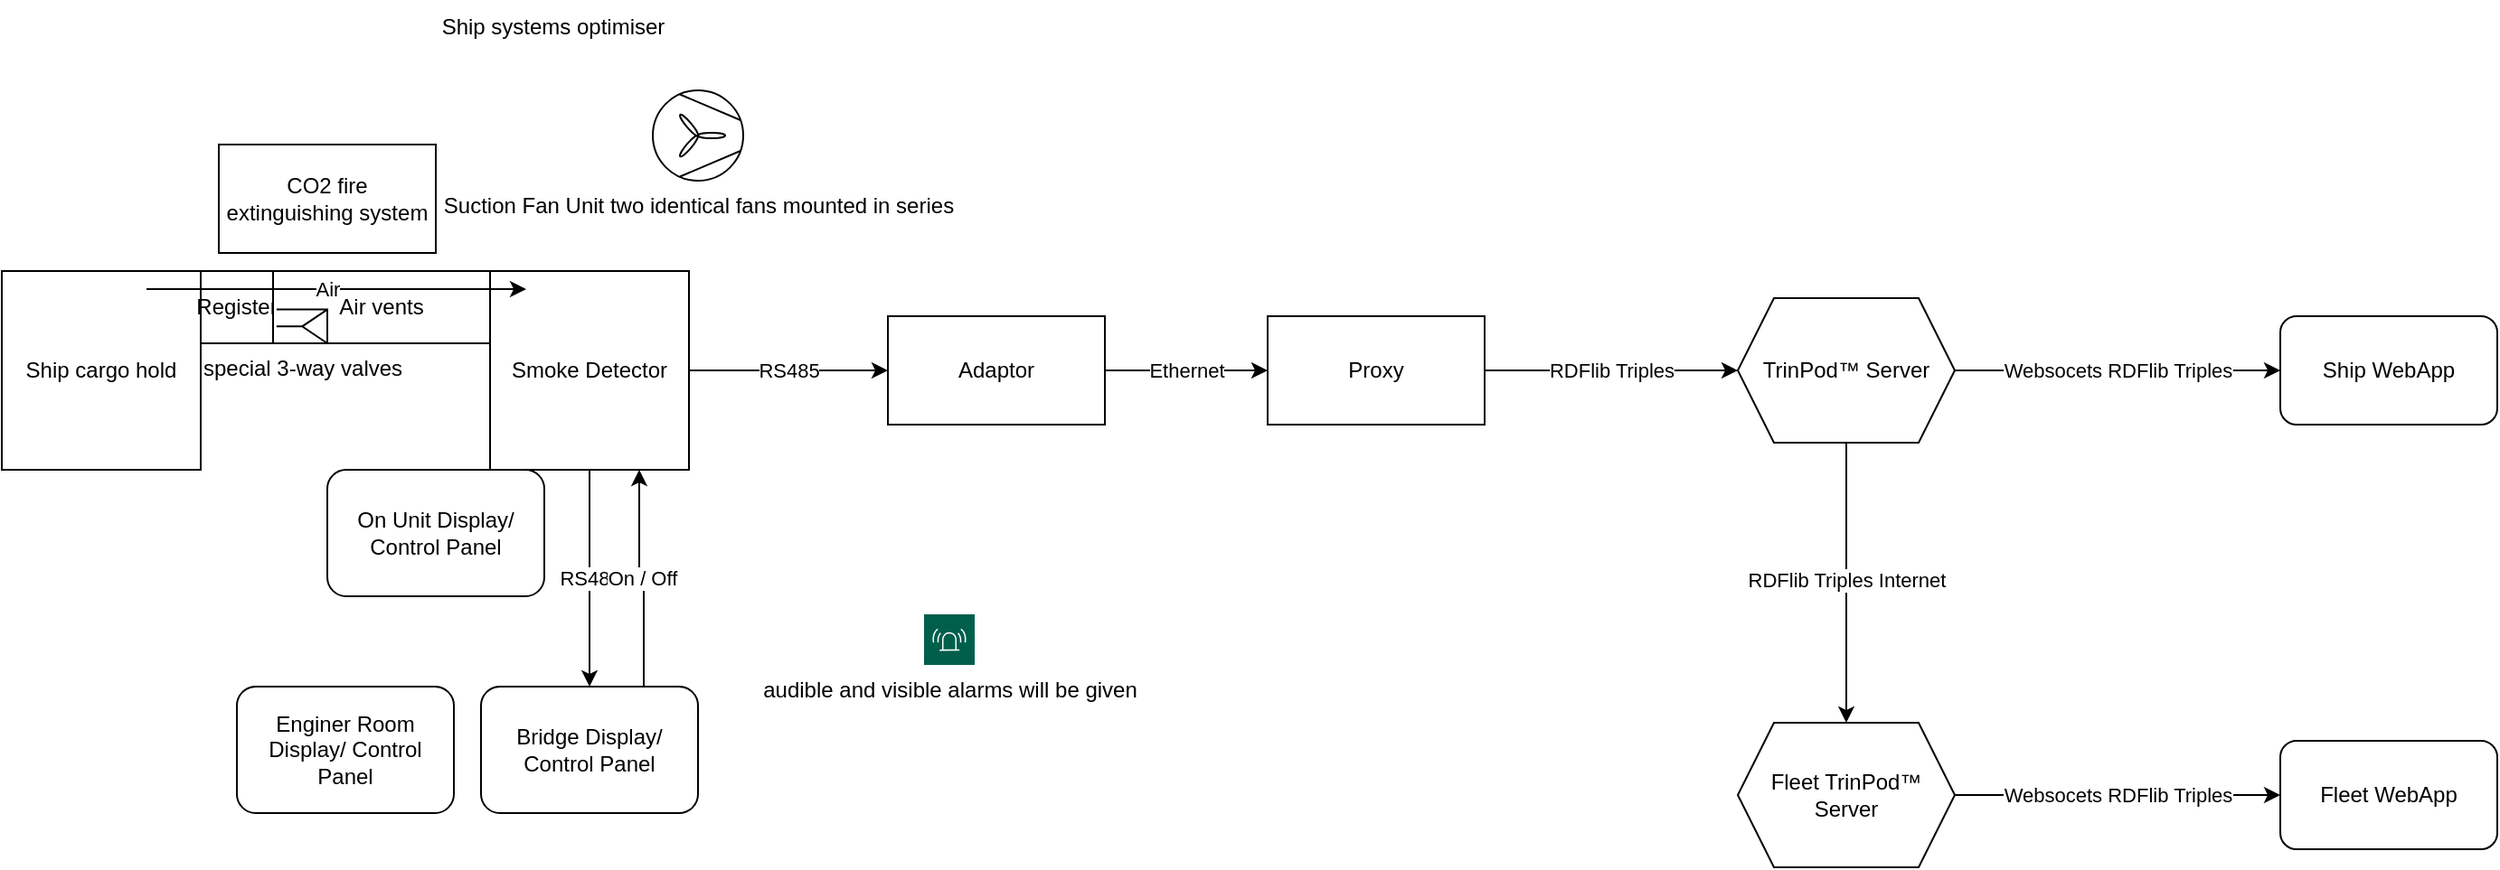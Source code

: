 <mxfile version="23.0.2" type="device">
  <diagram name="Page-1" id="Y0vAsx5ezTW01maDcpaE">
    <mxGraphModel dx="1300" dy="886" grid="1" gridSize="10" guides="1" tooltips="1" connect="1" arrows="1" fold="1" page="1" pageScale="1" pageWidth="2339" pageHeight="3300" math="0" shadow="0">
      <root>
        <mxCell id="0" />
        <mxCell id="1" value="Ports and Connectors" parent="0" />
        <mxCell id="oriv23ejQ34eOIF7qntC-1" value="Ship&amp;nbsp;cargo hold" style="whiteSpace=wrap;html=1;aspect=fixed;" parent="1" vertex="1">
          <mxGeometry x="50" y="250" width="110" height="110" as="geometry" />
        </mxCell>
        <mxCell id="oriv23ejQ34eOIF7qntC-2" value="Register" style="whiteSpace=wrap;html=1;aspect=fixed;" parent="1" vertex="1">
          <mxGeometry x="160" y="250" width="40" height="40" as="geometry" />
        </mxCell>
        <mxCell id="oriv23ejQ34eOIF7qntC-3" value="Air vents" style="rounded=0;whiteSpace=wrap;html=1;" parent="1" vertex="1">
          <mxGeometry x="200" y="250" width="120" height="40" as="geometry" />
        </mxCell>
        <mxCell id="oriv23ejQ34eOIF7qntC-8" value="RS485" style="edgeStyle=orthogonalEdgeStyle;rounded=0;orthogonalLoop=1;jettySize=auto;html=1;" parent="1" source="oriv23ejQ34eOIF7qntC-4" target="oriv23ejQ34eOIF7qntC-7" edge="1">
          <mxGeometry relative="1" as="geometry" />
        </mxCell>
        <mxCell id="oriv23ejQ34eOIF7qntC-14" value="RS485" style="edgeStyle=orthogonalEdgeStyle;rounded=0;orthogonalLoop=1;jettySize=auto;html=1;entryX=0.5;entryY=0;entryDx=0;entryDy=0;" parent="1" source="oriv23ejQ34eOIF7qntC-4" target="oriv23ejQ34eOIF7qntC-30" edge="1">
          <mxGeometry relative="1" as="geometry">
            <mxPoint x="375" y="465" as="targetPoint" />
          </mxGeometry>
        </mxCell>
        <mxCell id="oriv23ejQ34eOIF7qntC-4" value="Smoke Detector" style="whiteSpace=wrap;html=1;aspect=fixed;" parent="1" vertex="1">
          <mxGeometry x="320" y="250" width="110" height="110" as="geometry" />
        </mxCell>
        <mxCell id="oriv23ejQ34eOIF7qntC-6" value="Air" style="endArrow=classic;html=1;rounded=0;" parent="1" edge="1">
          <mxGeometry x="-0.048" width="50" height="50" relative="1" as="geometry">
            <mxPoint x="130" y="260" as="sourcePoint" />
            <mxPoint x="340" y="260" as="targetPoint" />
            <mxPoint as="offset" />
          </mxGeometry>
        </mxCell>
        <mxCell id="0cYp9eGCAT91XubLjyGx-4" value="Ethernet" style="edgeStyle=orthogonalEdgeStyle;rounded=0;orthogonalLoop=1;jettySize=auto;html=1;" parent="1" source="oriv23ejQ34eOIF7qntC-7" target="0cYp9eGCAT91XubLjyGx-3" edge="1">
          <mxGeometry relative="1" as="geometry" />
        </mxCell>
        <mxCell id="oriv23ejQ34eOIF7qntC-7" value="Adaptor" style="whiteSpace=wrap;html=1;" parent="1" vertex="1">
          <mxGeometry x="540" y="275" width="120" height="60" as="geometry" />
        </mxCell>
        <mxCell id="oriv23ejQ34eOIF7qntC-12" value="RDFlib Triples" style="edgeStyle=orthogonalEdgeStyle;rounded=0;orthogonalLoop=1;jettySize=auto;html=1;" parent="1" source="0cYp9eGCAT91XubLjyGx-3" target="oriv23ejQ34eOIF7qntC-11" edge="1">
          <mxGeometry relative="1" as="geometry">
            <mxPoint x="910" y="310" as="sourcePoint" />
          </mxGeometry>
        </mxCell>
        <mxCell id="oriv23ejQ34eOIF7qntC-20" value="Websocets RDFlib Triples" style="edgeStyle=orthogonalEdgeStyle;rounded=0;orthogonalLoop=1;jettySize=auto;html=1;" parent="1" source="oriv23ejQ34eOIF7qntC-11" target="oriv23ejQ34eOIF7qntC-16" edge="1">
          <mxGeometry relative="1" as="geometry">
            <mxPoint as="offset" />
          </mxGeometry>
        </mxCell>
        <mxCell id="oriv23ejQ34eOIF7qntC-24" value="" style="edgeStyle=orthogonalEdgeStyle;rounded=0;orthogonalLoop=1;jettySize=auto;html=1;" parent="1" source="oriv23ejQ34eOIF7qntC-11" target="oriv23ejQ34eOIF7qntC-23" edge="1">
          <mxGeometry relative="1" as="geometry" />
        </mxCell>
        <mxCell id="oriv23ejQ34eOIF7qntC-25" value="RDFlib Triples Internet" style="edgeLabel;html=1;align=center;verticalAlign=middle;resizable=0;points=[];" parent="oriv23ejQ34eOIF7qntC-24" vertex="1" connectable="0">
          <mxGeometry x="-0.025" relative="1" as="geometry">
            <mxPoint as="offset" />
          </mxGeometry>
        </mxCell>
        <mxCell id="oriv23ejQ34eOIF7qntC-11" value="TrinPod™ Server" style="shape=hexagon;perimeter=hexagonPerimeter2;whiteSpace=wrap;html=1;fixedSize=1;" parent="1" vertex="1">
          <mxGeometry x="1010" y="265" width="120" height="80" as="geometry" />
        </mxCell>
        <mxCell id="oriv23ejQ34eOIF7qntC-16" value="Ship WebApp" style="rounded=1;whiteSpace=wrap;html=1;" parent="1" vertex="1">
          <mxGeometry x="1310" y="275" width="120" height="60" as="geometry" />
        </mxCell>
        <mxCell id="oriv23ejQ34eOIF7qntC-23" value="Fleet TrinPod™ Server" style="shape=hexagon;perimeter=hexagonPerimeter2;whiteSpace=wrap;html=1;fixedSize=1;" parent="1" vertex="1">
          <mxGeometry x="1010" y="500" width="120" height="80" as="geometry" />
        </mxCell>
        <mxCell id="oriv23ejQ34eOIF7qntC-26" value="Websocets RDFlib Triples" style="edgeStyle=orthogonalEdgeStyle;rounded=0;orthogonalLoop=1;jettySize=auto;html=1;exitX=1;exitY=0.5;exitDx=0;exitDy=0;" parent="1" source="oriv23ejQ34eOIF7qntC-23" target="oriv23ejQ34eOIF7qntC-27" edge="1">
          <mxGeometry relative="1" as="geometry">
            <mxPoint x="1130" y="530" as="sourcePoint" />
            <mxPoint as="offset" />
          </mxGeometry>
        </mxCell>
        <mxCell id="oriv23ejQ34eOIF7qntC-27" value="Fleet WebApp" style="rounded=1;whiteSpace=wrap;html=1;" parent="1" vertex="1">
          <mxGeometry x="1310" y="510" width="120" height="60" as="geometry" />
        </mxCell>
        <mxCell id="0cYp9eGCAT91XubLjyGx-1" value="On / Off" style="edgeStyle=orthogonalEdgeStyle;rounded=0;orthogonalLoop=1;jettySize=auto;html=1;exitX=0.75;exitY=0;exitDx=0;exitDy=0;entryX=0.75;entryY=1;entryDx=0;entryDy=0;" parent="1" source="oriv23ejQ34eOIF7qntC-30" target="oriv23ejQ34eOIF7qntC-4" edge="1">
          <mxGeometry relative="1" as="geometry" />
        </mxCell>
        <mxCell id="oriv23ejQ34eOIF7qntC-30" value="Bridge Display/ Control Panel" style="rounded=1;whiteSpace=wrap;html=1;" parent="1" vertex="1">
          <mxGeometry x="315" y="480" width="120" height="70" as="geometry" />
        </mxCell>
        <mxCell id="0cYp9eGCAT91XubLjyGx-3" value="Proxy" style="whiteSpace=wrap;html=1;" parent="1" vertex="1">
          <mxGeometry x="750" y="275" width="120" height="60" as="geometry" />
        </mxCell>
        <mxCell id="W0jqy3Lbwt0PnIEyNUGf-1" value="Ship systems optimiser" style="text;html=1;strokeColor=none;fillColor=none;align=center;verticalAlign=middle;whiteSpace=wrap;rounded=0;" vertex="1" parent="1">
          <mxGeometry x="190" y="100" width="330" height="30" as="geometry" />
        </mxCell>
        <mxCell id="W0jqy3Lbwt0PnIEyNUGf-2" value="Suction Fan Unit&amp;nbsp;two identical fans mounted in series" style="verticalLabelPosition=bottom;outlineConnect=0;align=center;dashed=0;html=1;verticalAlign=top;shape=mxgraph.pid2misc.fan;fanType=common" vertex="1" parent="1">
          <mxGeometry x="410" y="150" width="50" height="50" as="geometry" />
        </mxCell>
        <mxCell id="W0jqy3Lbwt0PnIEyNUGf-3" value="audible and visible alarms will be given" style="sketch=0;pointerEvents=1;shadow=0;dashed=0;html=1;strokeColor=none;fillColor=#005F4B;labelPosition=center;verticalLabelPosition=bottom;verticalAlign=top;align=center;outlineConnect=0;shape=mxgraph.veeam2.alarm;" vertex="1" parent="1">
          <mxGeometry x="560" y="440" width="28.0" height="28.0" as="geometry" />
        </mxCell>
        <mxCell id="W0jqy3Lbwt0PnIEyNUGf-5" value="On Unit Display/ Control Panel" style="rounded=1;whiteSpace=wrap;html=1;" vertex="1" parent="1">
          <mxGeometry x="230" y="360" width="120" height="70" as="geometry" />
        </mxCell>
        <mxCell id="W0jqy3Lbwt0PnIEyNUGf-6" value="Enginer Room Display/ Control Panel" style="rounded=1;whiteSpace=wrap;html=1;" vertex="1" parent="1">
          <mxGeometry x="180" y="480" width="120" height="70" as="geometry" />
        </mxCell>
        <mxCell id="W0jqy3Lbwt0PnIEyNUGf-7" value="CO2 fire extinguishing system" style="rounded=0;whiteSpace=wrap;html=1;" vertex="1" parent="1">
          <mxGeometry x="170" y="180" width="120" height="60" as="geometry" />
        </mxCell>
        <mxCell id="W0jqy3Lbwt0PnIEyNUGf-8" value="special 3-way valves" style="verticalLabelPosition=bottom;aspect=fixed;html=1;verticalAlign=top;fillColor=strokeColor;align=center;outlineConnect=0;shape=mxgraph.fluid_power.x10080;points=[[0,0,0],[0,0.5,0],[0,1,0],[1,0,0],[1,0.5,0],[1,1,0]]" vertex="1" parent="1">
          <mxGeometry x="201.92" y="271.3" width="28.08" height="18.7" as="geometry" />
        </mxCell>
        <mxCell id="0cYp9eGCAT91XubLjyGx-9" value="Electricity" parent="0" visible="0" />
        <mxCell id="oriv23ejQ34eOIF7qntC-5" value="Electricity" style="endArrow=classic;html=1;rounded=0;" parent="0cYp9eGCAT91XubLjyGx-9" edge="1">
          <mxGeometry x="1" y="-332" width="50" height="50" relative="1" as="geometry">
            <mxPoint x="270" y="410" as="sourcePoint" />
            <mxPoint x="340" y="340" as="targetPoint" />
            <mxPoint x="85" y="-145" as="offset" />
          </mxGeometry>
        </mxCell>
        <mxCell id="0cYp9eGCAT91XubLjyGx-2" value="Electricity" style="endArrow=classic;html=1;rounded=0;entryX=0.375;entryY=0.286;entryDx=0;entryDy=0;entryPerimeter=0;" parent="0cYp9eGCAT91XubLjyGx-9" target="oriv23ejQ34eOIF7qntC-30" edge="1">
          <mxGeometry x="-0.125" y="7" width="50" height="50" relative="1" as="geometry">
            <mxPoint x="280" y="420" as="sourcePoint" />
            <mxPoint x="350" y="350" as="targetPoint" />
            <mxPoint as="offset" />
          </mxGeometry>
        </mxCell>
        <mxCell id="0cYp9eGCAT91XubLjyGx-10" value="Boxes" parent="0" />
      </root>
    </mxGraphModel>
  </diagram>
</mxfile>
